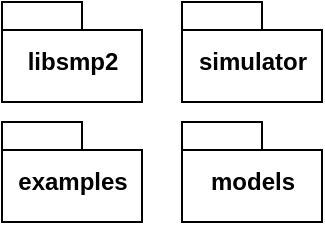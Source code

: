 <mxfile>
    <diagram id="F_ZHsp4GnJRXn4jdJGyZ" name="Package diagram">
        <mxGraphModel dx="714" dy="430" grid="1" gridSize="10" guides="1" tooltips="1" connect="1" arrows="1" fold="1" page="1" pageScale="1" pageWidth="850" pageHeight="1100" math="0" shadow="0">
            <root>
                <mxCell id="0"/>
                <mxCell id="1" parent="0"/>
                <mxCell id="2" value="libsmp2" style="shape=folder;fontStyle=1;spacingTop=10;tabWidth=40;tabHeight=14;tabPosition=left;html=1;" vertex="1" parent="1">
                    <mxGeometry x="330" y="200" width="70" height="50" as="geometry"/>
                </mxCell>
                <mxCell id="3" value="simulator" style="shape=folder;fontStyle=1;spacingTop=10;tabWidth=40;tabHeight=14;tabPosition=left;html=1;" vertex="1" parent="1">
                    <mxGeometry x="420" y="200" width="70" height="50" as="geometry"/>
                </mxCell>
                <mxCell id="4" value="examples" style="shape=folder;fontStyle=1;spacingTop=10;tabWidth=40;tabHeight=14;tabPosition=left;html=1;" vertex="1" parent="1">
                    <mxGeometry x="330" y="260" width="70" height="50" as="geometry"/>
                </mxCell>
                <mxCell id="5" value="models" style="shape=folder;fontStyle=1;spacingTop=10;tabWidth=40;tabHeight=14;tabPosition=left;html=1;" vertex="1" parent="1">
                    <mxGeometry x="420" y="260" width="70" height="50" as="geometry"/>
                </mxCell>
            </root>
        </mxGraphModel>
    </diagram>
    <diagram id="fDqeLfiAnf6OJ_jjVwNV" name="Deployment">
        <mxGraphModel dx="714" dy="430" grid="1" gridSize="10" guides="1" tooltips="1" connect="1" arrows="1" fold="1" page="1" pageScale="1" pageWidth="850" pageHeight="1100" math="0" shadow="0">
            <root>
                <mxCell id="Y4yHJV8uxlIWPnH-TooT-0"/>
                <mxCell id="Y4yHJV8uxlIWPnH-TooT-1" parent="Y4yHJV8uxlIWPnH-TooT-0"/>
                <mxCell id="Y4yHJV8uxlIWPnH-TooT-2" value="Server" style="verticalAlign=top;align=left;spacingTop=8;spacingLeft=2;spacingRight=12;shape=cube;size=10;direction=south;fontStyle=4;html=1;" vertex="1" parent="Y4yHJV8uxlIWPnH-TooT-1">
                    <mxGeometry x="280" y="160" width="140" height="130" as="geometry"/>
                </mxCell>
                <mxCell id="Y4yHJV8uxlIWPnH-TooT-5" value="simulator" style="shape=module;align=left;spacingLeft=20;align=center;verticalAlign=top;" vertex="1" parent="Y4yHJV8uxlIWPnH-TooT-1">
                    <mxGeometry x="290" y="210" width="100" height="50" as="geometry"/>
                </mxCell>
                <mxCell id="Y4yHJV8uxlIWPnH-TooT-6" value="Client" style="verticalAlign=top;align=left;spacingTop=8;spacingLeft=2;spacingRight=12;shape=cube;size=10;direction=south;fontStyle=4;html=1;" vertex="1" parent="Y4yHJV8uxlIWPnH-TooT-1">
                    <mxGeometry x="480" y="160" width="140" height="130" as="geometry"/>
                </mxCell>
            </root>
        </mxGraphModel>
    </diagram>
</mxfile>